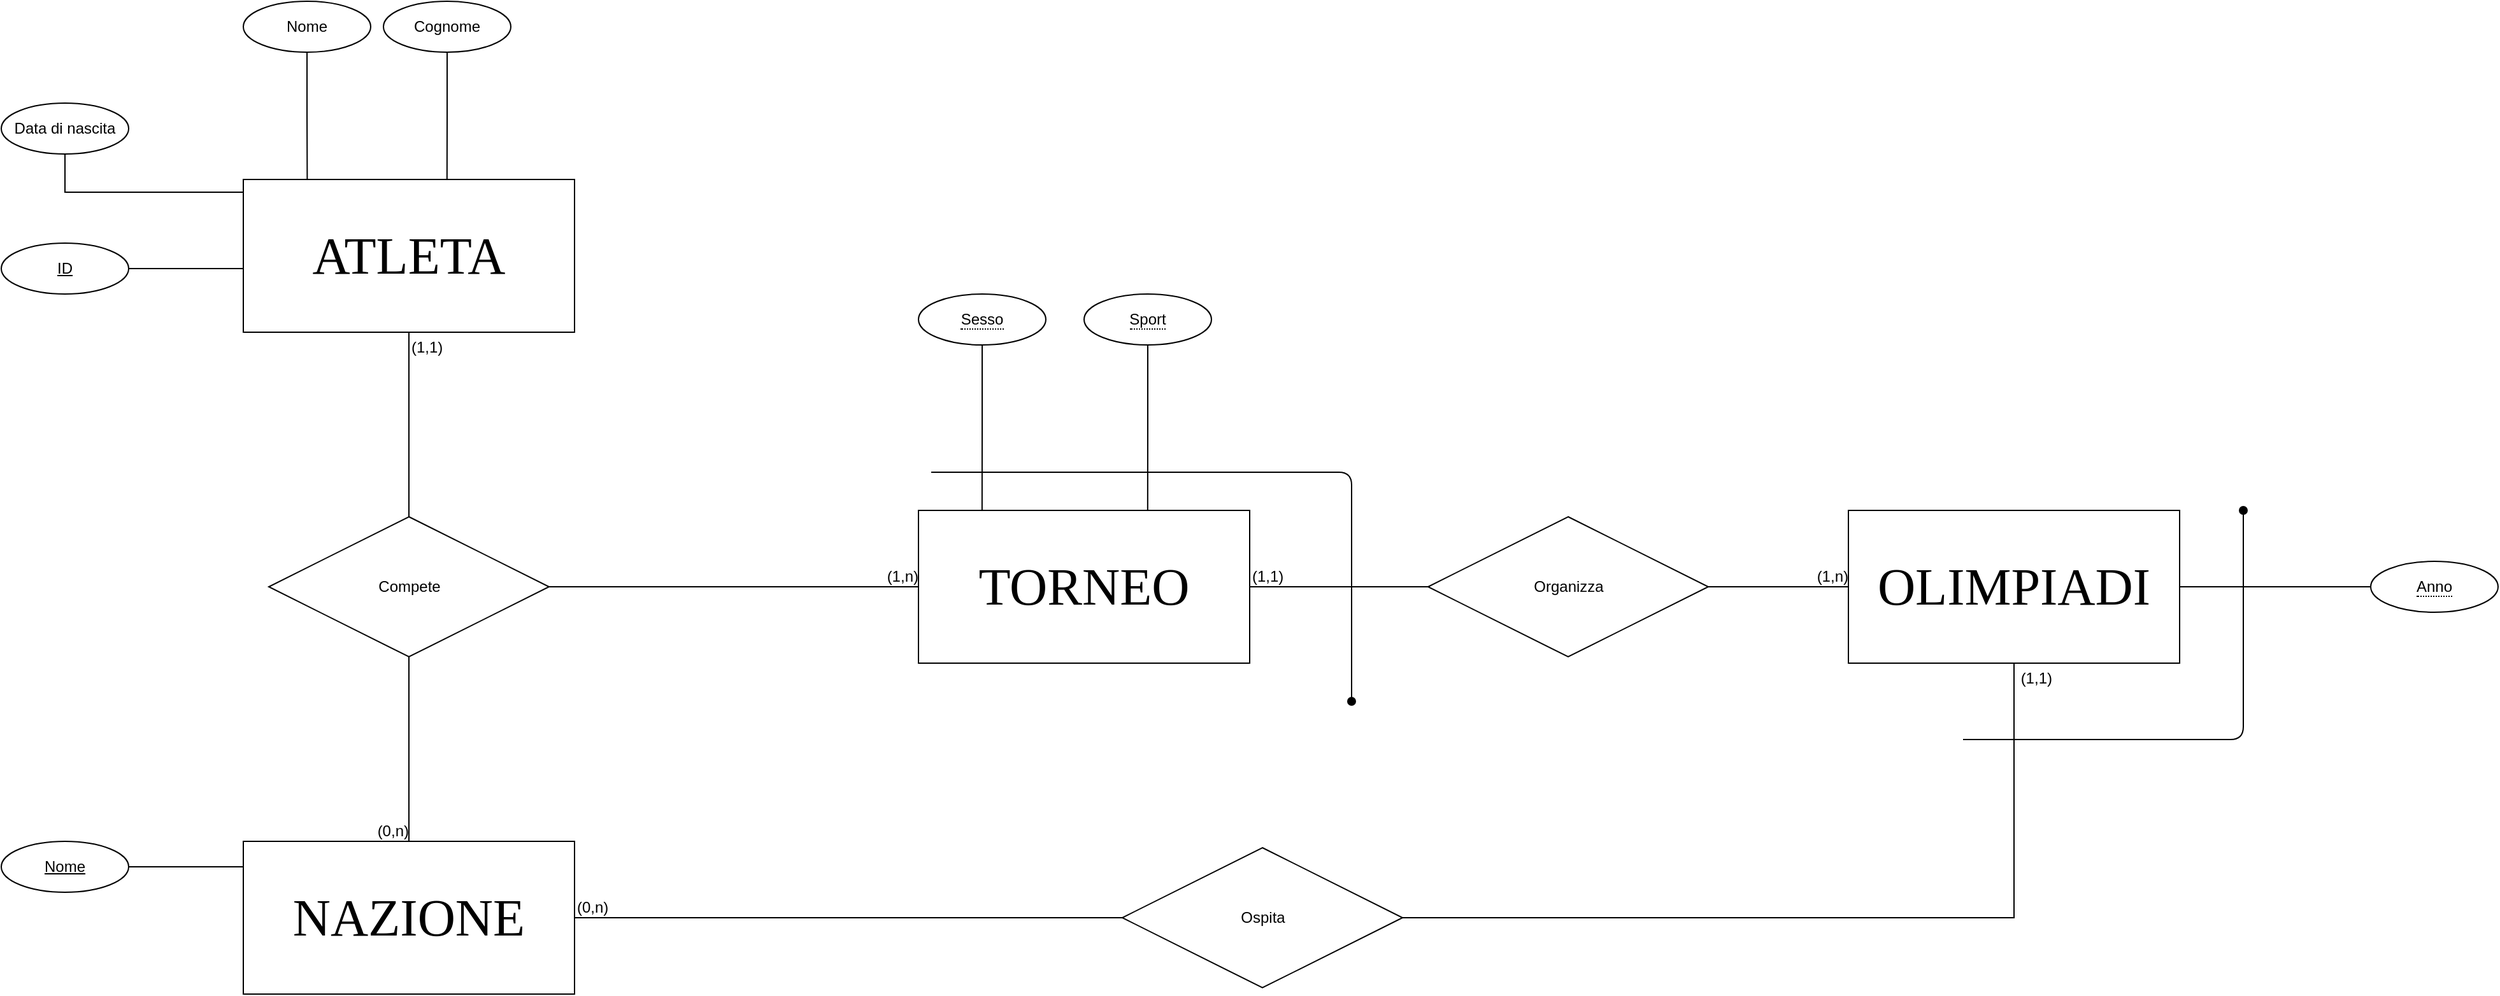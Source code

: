 <mxfile version="12.3.3" type="github" pages="2">
  <diagram id="jON-aN_TaO98lZf0P_H7" name="Modello Entità-Associazione">
    <mxGraphModel dx="1673" dy="931" grid="1" gridSize="10" guides="1" tooltips="1" connect="1" arrows="1" fold="1" page="1" pageScale="1" pageWidth="1169" pageHeight="826" math="0" shadow="0">
      <root>
        <mxCell id="0"/>
        <mxCell id="1" parent="0"/>
        <object label="ATLETA" Atleta="Atleta" placeholders="1" id="KN2ZPieh-mJuSXo25eLq-1">
          <mxCell style="whiteSpace=wrap;html=1;align=center;fontSize=41;fontFamily=Verdana;horizontal=1;" vertex="1" parent="1">
            <mxGeometry x="250" y="170" width="260" height="120" as="geometry"/>
          </mxCell>
        </object>
        <mxCell id="fFfkt5mpjkAdRkeiQmf_-52" style="edgeStyle=orthogonalEdgeStyle;rounded=0;orthogonalLoop=1;jettySize=auto;html=1;exitX=0.5;exitY=1;exitDx=0;exitDy=0;entryX=0.193;entryY=0;entryDx=0;entryDy=0;entryPerimeter=0;endArrow=none;endFill=0;fontFamily=Verdana;fontSize=12;" edge="1" parent="1" source="KN2ZPieh-mJuSXo25eLq-4" target="KN2ZPieh-mJuSXo25eLq-1">
          <mxGeometry relative="1" as="geometry"/>
        </mxCell>
        <mxCell id="KN2ZPieh-mJuSXo25eLq-4" value="&lt;div&gt;Nome&lt;/div&gt;" style="ellipse;whiteSpace=wrap;html=1;align=center;" vertex="1" parent="1">
          <mxGeometry x="250" y="30" width="100" height="40" as="geometry"/>
        </mxCell>
        <mxCell id="fFfkt5mpjkAdRkeiQmf_-53" style="edgeStyle=orthogonalEdgeStyle;rounded=0;orthogonalLoop=1;jettySize=auto;html=1;exitX=0.5;exitY=1;exitDx=0;exitDy=0;entryX=0.615;entryY=0;entryDx=0;entryDy=0;entryPerimeter=0;endArrow=none;endFill=0;fontFamily=Verdana;fontSize=12;" edge="1" parent="1" source="KN2ZPieh-mJuSXo25eLq-6" target="KN2ZPieh-mJuSXo25eLq-1">
          <mxGeometry relative="1" as="geometry"/>
        </mxCell>
        <mxCell id="KN2ZPieh-mJuSXo25eLq-6" value="&lt;div&gt;Cognome&lt;/div&gt;" style="ellipse;whiteSpace=wrap;html=1;align=center;" vertex="1" parent="1">
          <mxGeometry x="360" y="30" width="100" height="40" as="geometry"/>
        </mxCell>
        <mxCell id="fFfkt5mpjkAdRkeiQmf_-54" style="edgeStyle=orthogonalEdgeStyle;rounded=0;orthogonalLoop=1;jettySize=auto;html=1;exitX=0.5;exitY=1;exitDx=0;exitDy=0;endArrow=none;endFill=0;fontFamily=Verdana;fontSize=12;" edge="1" parent="1" source="KN2ZPieh-mJuSXo25eLq-8">
          <mxGeometry relative="1" as="geometry">
            <mxPoint x="250" y="180" as="targetPoint"/>
            <Array as="points">
              <mxPoint x="110" y="180"/>
              <mxPoint x="250" y="180"/>
            </Array>
          </mxGeometry>
        </mxCell>
        <mxCell id="KN2ZPieh-mJuSXo25eLq-8" value="Data di nascita" style="ellipse;whiteSpace=wrap;html=1;align=center;" vertex="1" parent="1">
          <mxGeometry x="60" y="110" width="100" height="40" as="geometry"/>
        </mxCell>
        <mxCell id="KN2ZPieh-mJuSXo25eLq-9" value="NAZIONE" style="whiteSpace=wrap;html=1;align=center;fontFamily=Verdana;fontSize=41;" vertex="1" parent="1">
          <mxGeometry x="250" y="690" width="260" height="120" as="geometry"/>
        </mxCell>
        <mxCell id="KN2ZPieh-mJuSXo25eLq-10" value="&lt;div&gt;Compete&lt;/div&gt;" style="shape=rhombus;html=1;dashed=0;whitespace=wrap;perimeter=rhombusPerimeter;" vertex="1" parent="1">
          <mxGeometry x="270" y="435" width="220" height="110" as="geometry"/>
        </mxCell>
        <mxCell id="KN2ZPieh-mJuSXo25eLq-11" value="" style="endArrow=none;html=1;rounded=0;entryX=0.5;entryY=0;entryDx=0;entryDy=0;exitX=0.5;exitY=1;exitDx=0;exitDy=0;" edge="1" parent="1" source="KN2ZPieh-mJuSXo25eLq-1" target="KN2ZPieh-mJuSXo25eLq-10">
          <mxGeometry relative="1" as="geometry">
            <mxPoint x="300" y="360" as="sourcePoint"/>
            <mxPoint x="460" y="360" as="targetPoint"/>
          </mxGeometry>
        </mxCell>
        <mxCell id="KN2ZPieh-mJuSXo25eLq-12" value="(1,1)" style="resizable=0;html=1;align=left;verticalAlign=bottom;" connectable="0" vertex="1" parent="KN2ZPieh-mJuSXo25eLq-11">
          <mxGeometry x="-1" relative="1" as="geometry">
            <mxPoint y="20" as="offset"/>
          </mxGeometry>
        </mxCell>
        <mxCell id="KN2ZPieh-mJuSXo25eLq-14" value="" style="endArrow=none;html=1;rounded=0;exitX=0.5;exitY=1;exitDx=0;exitDy=0;entryX=0.5;entryY=0;entryDx=0;entryDy=0;" edge="1" parent="1" source="KN2ZPieh-mJuSXo25eLq-10" target="KN2ZPieh-mJuSXo25eLq-9">
          <mxGeometry relative="1" as="geometry">
            <mxPoint x="330" y="610" as="sourcePoint"/>
            <mxPoint x="490" y="610" as="targetPoint"/>
          </mxGeometry>
        </mxCell>
        <mxCell id="KN2ZPieh-mJuSXo25eLq-15" value="(0,n)" style="resizable=0;html=1;align=right;verticalAlign=bottom;" connectable="0" vertex="1" parent="KN2ZPieh-mJuSXo25eLq-14">
          <mxGeometry x="1" relative="1" as="geometry"/>
        </mxCell>
        <object label="TORNEO" Atleta="Atleta" placeholders="1" id="KN2ZPieh-mJuSXo25eLq-17">
          <mxCell style="whiteSpace=wrap;html=1;align=center;fontSize=41;fontFamily=Verdana;horizontal=1;" vertex="1" parent="1">
            <mxGeometry x="780" y="430" width="260" height="120" as="geometry"/>
          </mxCell>
        </object>
        <mxCell id="KN2ZPieh-mJuSXo25eLq-18" value="" style="endArrow=none;html=1;rounded=0;fontFamily=Verdana;fontSize=41;exitX=1;exitY=0.5;exitDx=0;exitDy=0;entryX=0;entryY=0.5;entryDx=0;entryDy=0;" edge="1" parent="1" source="KN2ZPieh-mJuSXo25eLq-10" target="KN2ZPieh-mJuSXo25eLq-17">
          <mxGeometry relative="1" as="geometry">
            <mxPoint x="550" y="490" as="sourcePoint"/>
            <mxPoint x="710" y="490" as="targetPoint"/>
          </mxGeometry>
        </mxCell>
        <mxCell id="KN2ZPieh-mJuSXo25eLq-19" value="(1,n)" style="resizable=0;html=1;align=right;verticalAlign=bottom;" connectable="0" vertex="1" parent="KN2ZPieh-mJuSXo25eLq-18">
          <mxGeometry x="1" relative="1" as="geometry"/>
        </mxCell>
        <mxCell id="KN2ZPieh-mJuSXo25eLq-25" style="edgeStyle=orthogonalEdgeStyle;rounded=0;orthogonalLoop=1;jettySize=auto;html=1;entryX=0;entryY=0.167;entryDx=0;entryDy=0;entryPerimeter=0;endArrow=none;endFill=0;fontFamily=Verdana;fontSize=12;" edge="1" parent="1" source="KN2ZPieh-mJuSXo25eLq-22" target="KN2ZPieh-mJuSXo25eLq-9">
          <mxGeometry relative="1" as="geometry"/>
        </mxCell>
        <mxCell id="KN2ZPieh-mJuSXo25eLq-22" value="Nome" style="ellipse;whiteSpace=wrap;html=1;align=center;fontStyle=4" vertex="1" parent="1">
          <mxGeometry x="60" y="690" width="100" height="40" as="geometry"/>
        </mxCell>
        <object label="OLIMPIADI" Atleta="Atleta" placeholders="1" id="fFfkt5mpjkAdRkeiQmf_-3">
          <mxCell style="whiteSpace=wrap;html=1;align=center;fontSize=41;fontFamily=Verdana;horizontal=1;" vertex="1" parent="1">
            <mxGeometry x="1510" y="430" width="260" height="120" as="geometry"/>
          </mxCell>
        </object>
        <mxCell id="fFfkt5mpjkAdRkeiQmf_-5" value="Organizza" style="shape=rhombus;html=1;dashed=0;whitespace=wrap;perimeter=rhombusPerimeter;" vertex="1" parent="1">
          <mxGeometry x="1180" y="435" width="220" height="110" as="geometry"/>
        </mxCell>
        <mxCell id="fFfkt5mpjkAdRkeiQmf_-19" value="Ospita" style="shape=rhombus;html=1;dashed=0;whitespace=wrap;perimeter=rhombusPerimeter;" vertex="1" parent="1">
          <mxGeometry x="940" y="695" width="220" height="110" as="geometry"/>
        </mxCell>
        <mxCell id="fFfkt5mpjkAdRkeiQmf_-26" value="" style="edgeStyle=segmentEdgeStyle;endArrow=oval;html=1;fontFamily=Verdana;fontSize=12;endFill=1;" edge="1" parent="1">
          <mxGeometry width="50" height="50" relative="1" as="geometry">
            <mxPoint x="1600" y="610" as="sourcePoint"/>
            <mxPoint x="1820" y="430" as="targetPoint"/>
          </mxGeometry>
        </mxCell>
        <mxCell id="fFfkt5mpjkAdRkeiQmf_-30" value="" style="endArrow=none;html=1;rounded=0;fontFamily=Verdana;fontSize=12;entryX=0;entryY=0.5;entryDx=0;entryDy=0;exitX=1;exitY=0.5;exitDx=0;exitDy=0;" edge="1" parent="1" source="KN2ZPieh-mJuSXo25eLq-9" target="fFfkt5mpjkAdRkeiQmf_-19">
          <mxGeometry relative="1" as="geometry">
            <mxPoint x="660" y="750" as="sourcePoint"/>
            <mxPoint x="820" y="750" as="targetPoint"/>
          </mxGeometry>
        </mxCell>
        <mxCell id="fFfkt5mpjkAdRkeiQmf_-31" value="(0,n)" style="resizable=0;html=1;align=left;verticalAlign=bottom;" connectable="0" vertex="1" parent="fFfkt5mpjkAdRkeiQmf_-30">
          <mxGeometry x="-1" relative="1" as="geometry"/>
        </mxCell>
        <mxCell id="fFfkt5mpjkAdRkeiQmf_-33" value="" style="endArrow=none;html=1;rounded=0;fontFamily=Verdana;fontSize=12;exitX=1;exitY=0.5;exitDx=0;exitDy=0;entryX=0.5;entryY=1;entryDx=0;entryDy=0;" edge="1" parent="1" source="fFfkt5mpjkAdRkeiQmf_-19" target="fFfkt5mpjkAdRkeiQmf_-3">
          <mxGeometry relative="1" as="geometry">
            <mxPoint x="1360" y="750" as="sourcePoint"/>
            <mxPoint x="1520" y="750" as="targetPoint"/>
            <Array as="points">
              <mxPoint x="1640" y="750"/>
            </Array>
          </mxGeometry>
        </mxCell>
        <mxCell id="fFfkt5mpjkAdRkeiQmf_-35" value="(1,1)" style="resizable=0;html=1;align=right;verticalAlign=bottom;" connectable="0" vertex="1" parent="fFfkt5mpjkAdRkeiQmf_-33">
          <mxGeometry x="1" relative="1" as="geometry">
            <mxPoint x="30" y="20" as="offset"/>
          </mxGeometry>
        </mxCell>
        <mxCell id="fFfkt5mpjkAdRkeiQmf_-38" style="edgeStyle=orthogonalEdgeStyle;rounded=0;orthogonalLoop=1;jettySize=auto;html=1;exitX=0;exitY=0.5;exitDx=0;exitDy=0;entryX=1;entryY=0.5;entryDx=0;entryDy=0;endArrow=none;endFill=0;fontFamily=Verdana;fontSize=12;" edge="1" parent="1" source="fFfkt5mpjkAdRkeiQmf_-37" target="fFfkt5mpjkAdRkeiQmf_-3">
          <mxGeometry relative="1" as="geometry"/>
        </mxCell>
        <mxCell id="fFfkt5mpjkAdRkeiQmf_-37" value="&lt;span style=&quot;border-bottom: 1px dotted&quot;&gt;Anno&lt;/span&gt;" style="ellipse;whiteSpace=wrap;html=1;align=center;" vertex="1" parent="1">
          <mxGeometry x="1920" y="470" width="100" height="40" as="geometry"/>
        </mxCell>
        <mxCell id="fFfkt5mpjkAdRkeiQmf_-39" value="" style="endArrow=none;html=1;rounded=0;fontFamily=Verdana;fontSize=12;exitX=1;exitY=0.5;exitDx=0;exitDy=0;entryX=0;entryY=0.5;entryDx=0;entryDy=0;" edge="1" parent="1" source="fFfkt5mpjkAdRkeiQmf_-5" target="fFfkt5mpjkAdRkeiQmf_-3">
          <mxGeometry relative="1" as="geometry">
            <mxPoint x="1400" y="470" as="sourcePoint"/>
            <mxPoint x="1560" y="470" as="targetPoint"/>
          </mxGeometry>
        </mxCell>
        <mxCell id="fFfkt5mpjkAdRkeiQmf_-41" value="(1,n)" style="resizable=0;html=1;align=right;verticalAlign=bottom;" connectable="0" vertex="1" parent="fFfkt5mpjkAdRkeiQmf_-39">
          <mxGeometry x="1" relative="1" as="geometry"/>
        </mxCell>
        <mxCell id="fFfkt5mpjkAdRkeiQmf_-42" value="" style="endArrow=none;html=1;rounded=0;fontFamily=Verdana;fontSize=12;exitX=1;exitY=0.5;exitDx=0;exitDy=0;entryX=0;entryY=0.5;entryDx=0;entryDy=0;" edge="1" parent="1" source="KN2ZPieh-mJuSXo25eLq-17" target="fFfkt5mpjkAdRkeiQmf_-5">
          <mxGeometry relative="1" as="geometry">
            <mxPoint x="1090" y="320" as="sourcePoint"/>
            <mxPoint x="1250" y="320" as="targetPoint"/>
          </mxGeometry>
        </mxCell>
        <mxCell id="fFfkt5mpjkAdRkeiQmf_-43" value="(1,1)" style="resizable=0;html=1;align=left;verticalAlign=bottom;" connectable="0" vertex="1" parent="fFfkt5mpjkAdRkeiQmf_-42">
          <mxGeometry x="-1" relative="1" as="geometry"/>
        </mxCell>
        <mxCell id="fFfkt5mpjkAdRkeiQmf_-45" value="" style="edgeStyle=segmentEdgeStyle;endArrow=oval;html=1;fontFamily=Verdana;fontSize=12;endFill=1;" edge="1" parent="1">
          <mxGeometry width="50" height="50" relative="1" as="geometry">
            <mxPoint x="790" y="400" as="sourcePoint"/>
            <mxPoint x="1120" y="580" as="targetPoint"/>
          </mxGeometry>
        </mxCell>
        <mxCell id="fFfkt5mpjkAdRkeiQmf_-51" style="edgeStyle=orthogonalEdgeStyle;rounded=0;orthogonalLoop=1;jettySize=auto;html=1;exitX=0.5;exitY=1;exitDx=0;exitDy=0;entryX=0.692;entryY=0;entryDx=0;entryDy=0;entryPerimeter=0;endArrow=none;endFill=0;fontFamily=Verdana;fontSize=12;" edge="1" parent="1" source="fFfkt5mpjkAdRkeiQmf_-46" target="KN2ZPieh-mJuSXo25eLq-17">
          <mxGeometry relative="1" as="geometry"/>
        </mxCell>
        <mxCell id="fFfkt5mpjkAdRkeiQmf_-46" value="&lt;span style=&quot;border-bottom: 1px dotted&quot;&gt;Sport&lt;/span&gt;" style="ellipse;whiteSpace=wrap;html=1;align=center;" vertex="1" parent="1">
          <mxGeometry x="910" y="260" width="100" height="40" as="geometry"/>
        </mxCell>
        <mxCell id="fFfkt5mpjkAdRkeiQmf_-50" style="edgeStyle=orthogonalEdgeStyle;rounded=0;orthogonalLoop=1;jettySize=auto;html=1;exitX=0.5;exitY=1;exitDx=0;exitDy=0;entryX=0.192;entryY=0;entryDx=0;entryDy=0;entryPerimeter=0;endArrow=none;endFill=0;fontFamily=Verdana;fontSize=12;" edge="1" parent="1" source="fFfkt5mpjkAdRkeiQmf_-47" target="KN2ZPieh-mJuSXo25eLq-17">
          <mxGeometry relative="1" as="geometry"/>
        </mxCell>
        <mxCell id="fFfkt5mpjkAdRkeiQmf_-47" value="&lt;span style=&quot;border-bottom: 1px dotted&quot;&gt;Sesso&lt;/span&gt;" style="ellipse;whiteSpace=wrap;html=1;align=center;" vertex="1" parent="1">
          <mxGeometry x="780" y="260" width="100" height="40" as="geometry"/>
        </mxCell>
        <mxCell id="fFfkt5mpjkAdRkeiQmf_-56" style="edgeStyle=orthogonalEdgeStyle;rounded=0;orthogonalLoop=1;jettySize=auto;html=1;exitX=1;exitY=0.5;exitDx=0;exitDy=0;entryX=0;entryY=0.583;entryDx=0;entryDy=0;entryPerimeter=0;endArrow=none;endFill=0;fontFamily=Verdana;fontSize=12;" edge="1" parent="1" source="fFfkt5mpjkAdRkeiQmf_-55" target="KN2ZPieh-mJuSXo25eLq-1">
          <mxGeometry relative="1" as="geometry"/>
        </mxCell>
        <mxCell id="fFfkt5mpjkAdRkeiQmf_-55" value="ID" style="ellipse;whiteSpace=wrap;html=1;align=center;fontStyle=4;" vertex="1" parent="1">
          <mxGeometry x="60" y="220" width="100" height="40" as="geometry"/>
        </mxCell>
      </root>
    </mxGraphModel>
  </diagram>
  <diagram id="bw1ageO8CZnEJFJSNUhw" name="Regole di vincolo">
    <mxGraphModel dx="1422" dy="791" grid="1" gridSize="10" guides="1" tooltips="1" connect="1" arrows="1" fold="1" page="1" pageScale="1" pageWidth="850" pageHeight="1100" math="0" shadow="0">
      <root>
        <mxCell id="ZEywUh0re646hpeiBd9O-0"/>
        <mxCell id="ZEywUh0re646hpeiBd9O-1" parent="ZEywUh0re646hpeiBd9O-0"/>
        <mxCell id="ZEywUh0re646hpeiBd9O-3" value="&lt;div&gt;Regole di vincolo:.&lt;br&gt;&lt;/div&gt;" style="text;html=1;resizable=0;autosize=1;align=left;verticalAlign=middle;points=[];fillColor=none;strokeColor=none;rounded=0;" vertex="1" parent="ZEywUh0re646hpeiBd9O-1">
          <mxGeometry x="15" y="20" width="120" height="20" as="geometry"/>
        </mxCell>
      </root>
    </mxGraphModel>
  </diagram>
</mxfile>
